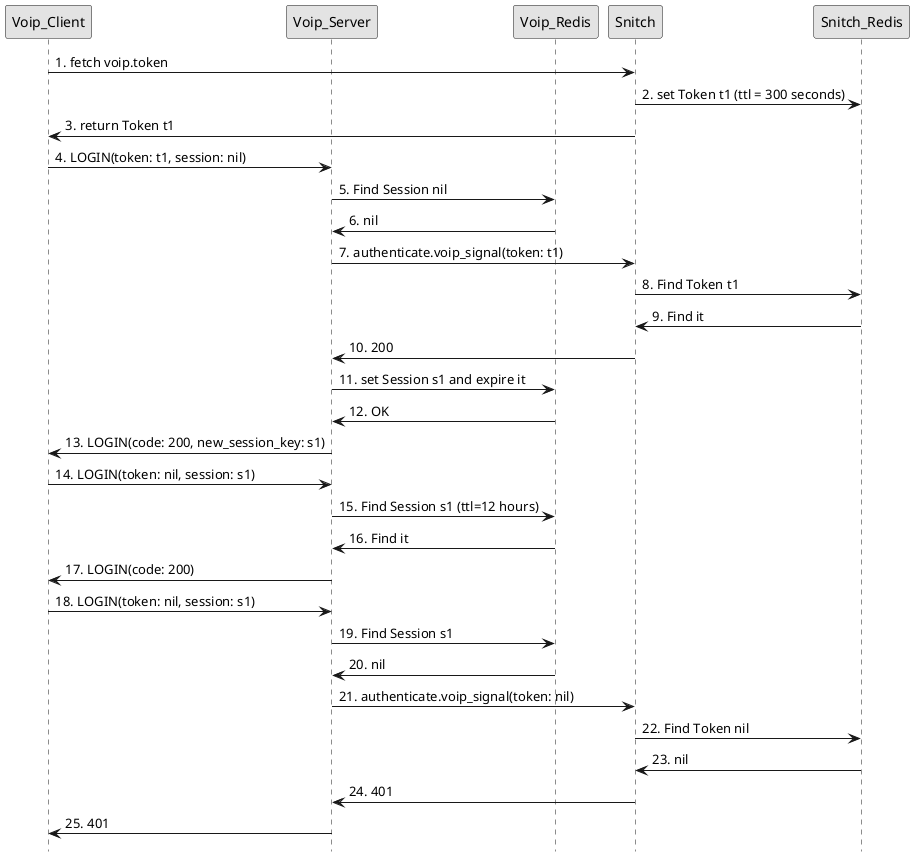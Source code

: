 @startuml
skinparam monochrome true
hide footbox

participant Voip_Client order 10
participant Voip_Server order 20
participant Voip_Redis order 30
participant Snitch order 40
participant Snitch_Redis order 50

Voip_Client -> Snitch: 1. fetch voip.token
Snitch -> Snitch_Redis: 2. set Token t1 (ttl = 300 seconds)
Snitch -> Voip_Client: 3. return Token t1

Voip_Client -> Voip_Server: 4. LOGIN(token: t1, session: nil)
Voip_Server -> Voip_Redis: 5. Find Session nil
Voip_Redis -> Voip_Server: 6. nil
Voip_Server -> Snitch: 7. authenticate.voip_signal(token: t1)
Snitch -> Snitch_Redis: 8. Find Token t1
Snitch_Redis -> Snitch: 9. Find it
Snitch -> Voip_Server: 10. 200
Voip_Server -> Voip_Redis: 11. set Session s1 and expire it
Voip_Redis -> Voip_Server: 12. OK
Voip_Server -> Voip_Client: 13. LOGIN(code: 200, new_session_key: s1)

Voip_Client -> Voip_Server: 14. LOGIN(token: nil, session: s1)
Voip_Server -> Voip_Redis: 15. Find Session s1 (ttl=12 hours)
Voip_Redis -> Voip_Server: 16. Find it
Voip_Server -> Voip_Client: 17. LOGIN(code: 200)

Voip_Client -> Voip_Server: 18. LOGIN(token: nil, session: s1)
Voip_Server -> Voip_Redis: 19. Find Session s1
Voip_Redis -> Voip_Server: 20. nil
Voip_Server -> Snitch: 21. authenticate.voip_signal(token: nil)
Snitch -> Snitch_Redis: 22. Find Token nil
Snitch_Redis -> Snitch: 23. nil
Snitch -> Voip_Server: 24. 401
Voip_Server -> Voip_Client: 25. 401

@enduml
